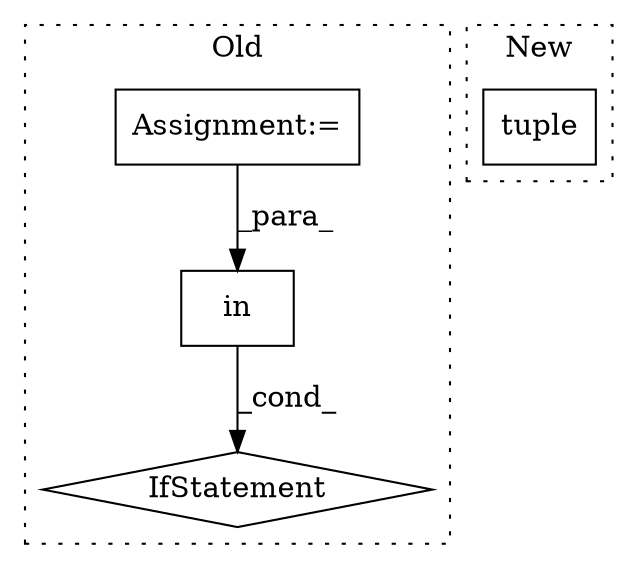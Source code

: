 digraph G {
subgraph cluster0 {
1 [label="in" a="105" s="2453" l="16" shape="box"];
3 [label="IfStatement" a="25" s="2592,2615" l="4,2" shape="diamond"];
4 [label="Assignment:=" a="7" s="2534" l="47" shape="box"];
label = "Old";
style="dotted";
}
subgraph cluster1 {
2 [label="tuple" a="32" s="2076,2234" l="17,-3" shape="box"];
label = "New";
style="dotted";
}
1 -> 3 [label="_cond_"];
4 -> 1 [label="_para_"];
}